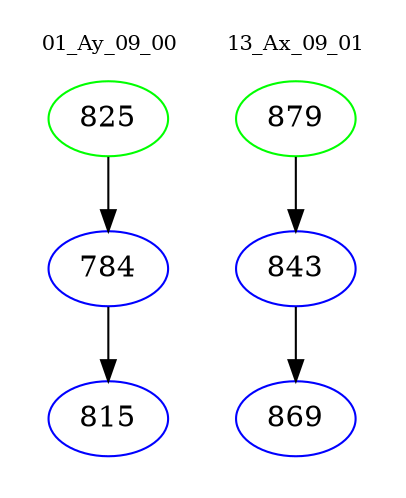 digraph{
subgraph cluster_0 {
color = white
label = "01_Ay_09_00";
fontsize=10;
T0_825 [label="825", color="green"]
T0_825 -> T0_784 [color="black"]
T0_784 [label="784", color="blue"]
T0_784 -> T0_815 [color="black"]
T0_815 [label="815", color="blue"]
}
subgraph cluster_1 {
color = white
label = "13_Ax_09_01";
fontsize=10;
T1_879 [label="879", color="green"]
T1_879 -> T1_843 [color="black"]
T1_843 [label="843", color="blue"]
T1_843 -> T1_869 [color="black"]
T1_869 [label="869", color="blue"]
}
}
